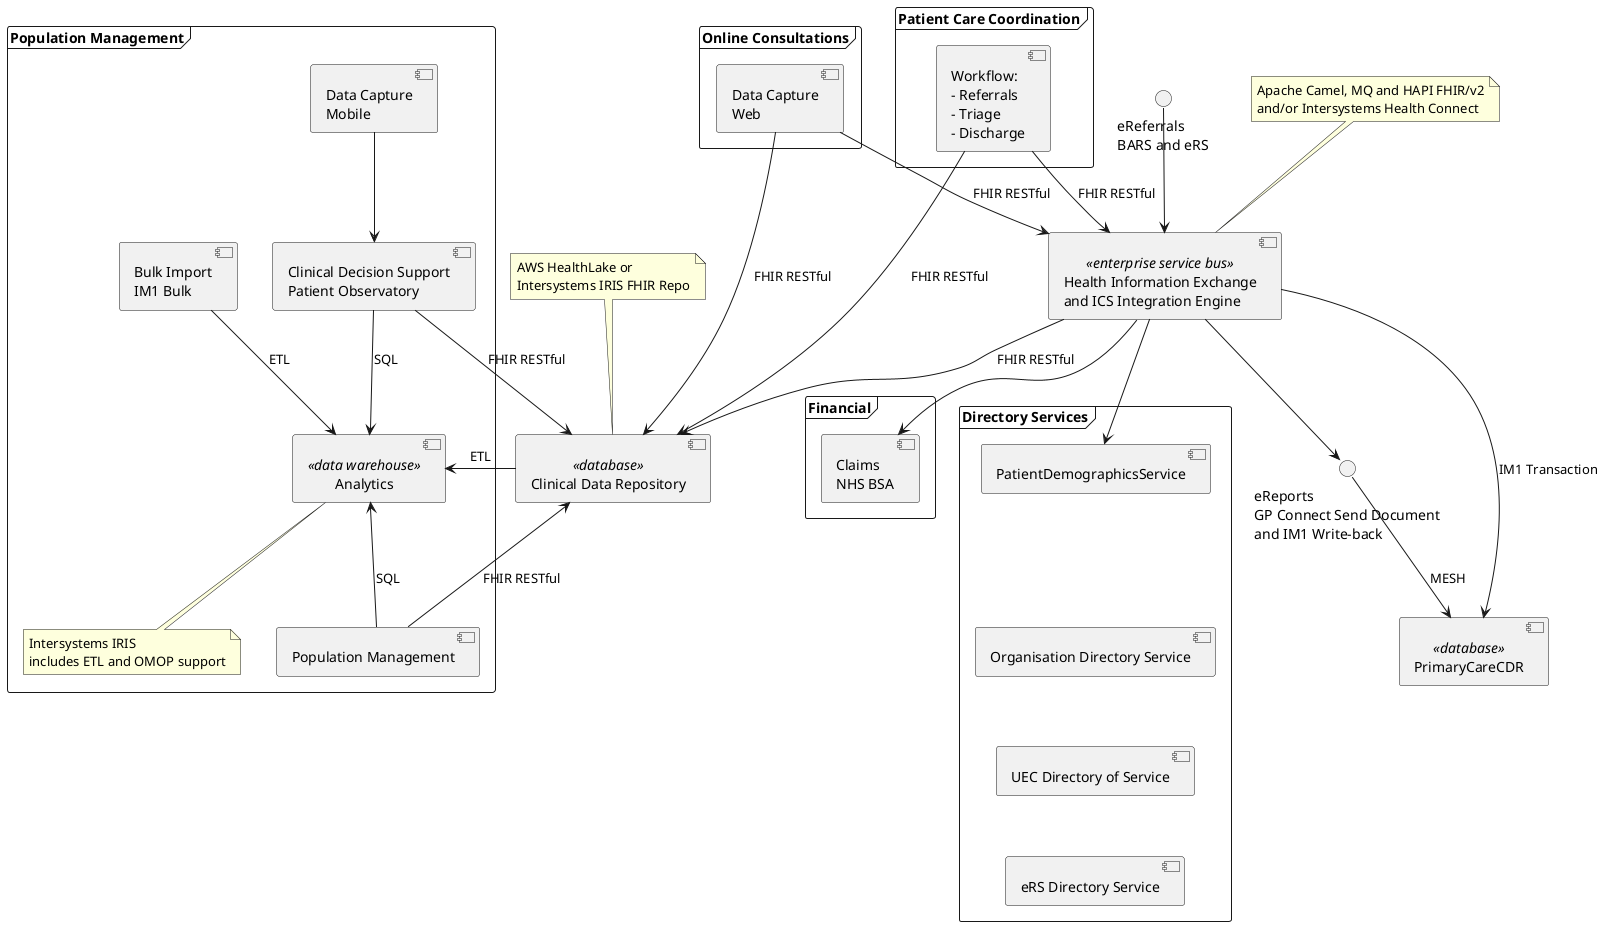 
  @startuml

    skinparam svgDimensionStyle false

    component "Clinical Data Repository" as ClinicalDataRepository <<database>>

    component "Health Information Exchange\nand ICS Integration Engine" as HealthInformationExchange <<enterprise service bus>>

    interface "eReferrals\nBARS and eRS" as eReferrals

    interface "eReports\nGP Connect Send Document\nand IM1 Write-back" as eReports

    component PrimaryCareCDR <<database>>

    frame "Population Management" as analytics {
      component "Population Management" as PopulationManagement
      component "Data Capture\nMobile" as DataCaptureMobile
      component "Clinical Decision Support\nPatient Observatory" as ClinicalDecisionSupport
      component Analytics <<data warehouse>>
      component "Bulk Import\nIM1 Bulk" as BulkImport


      note as OMOP
      Intersystems IRIS
      includes ETL and OMOP support
      end note

      OMOP .u. Analytics
      PopulationManagement --> ClinicalDataRepository : FHIR RESTful
      PopulationManagement -u-> Analytics : SQL

    }

    frame "Patient Care Coordination" as BARS {
      component "Workflow: \n- Referrals\n- Triage\n- Discharge" as Workflow
    }

    frame "Directory Services" as CSD {
      component "PatientDemographicsService" as PDS
      component "Organisation Directory Service" as ODS
      component "UEC Directory of Service" as UEC
      component "eRS Directory Service" as ersDOS

      PDS -d[hidden]- ODS
      ODS -d[hidden]- UEC
      UEC -d[hidden]- ersDOS
    }

    frame "Online Consultations" as online {
      component "Data Capture\nWeb" as DataCaptureWeb

    }
    frame Financial {
      component "Claims\nNHS BSA" as BSA
    }

    note as FHIR
AWS HealthLake or
Intersystems IRIS FHIR Repo
end note

    note as ESB
Apache Camel, MQ and HAPI FHIR/v2
and/or Intersystems Health Connect
end note


    FHIR .. ClinicalDataRepository
    ESB .. HealthInformationExchange


    ClinicalDataRepository --> Analytics : ETL
    BulkImport --> Analytics : ETL

    DataCaptureWeb --> ClinicalDataRepository : FHIR RESTful
    DataCaptureWeb --> HealthInformationExchange : FHIR RESTful


    DataCaptureMobile --> ClinicalDecisionSupport
    Workflow --> ClinicalDataRepository : FHIR RESTful
    Workflow --> HealthInformationExchange : FHIR RESTful
    ClinicalDecisionSupport --> ClinicalDataRepository : FHIR RESTful
    ClinicalDecisionSupport --> Analytics : SQL


    eReferrals --> HealthInformationExchange
    HealthInformationExchange --> eReports
    HealthInformationExchange --> PrimaryCareCDR : IM1 Transaction
    HealthInformationExchange --> ClinicalDataRepository : FHIR RESTful
    eReports --> PrimaryCareCDR : MESH

    HealthInformationExchange --> BSA

    HealthInformationExchange --> PDS

  @enduml
